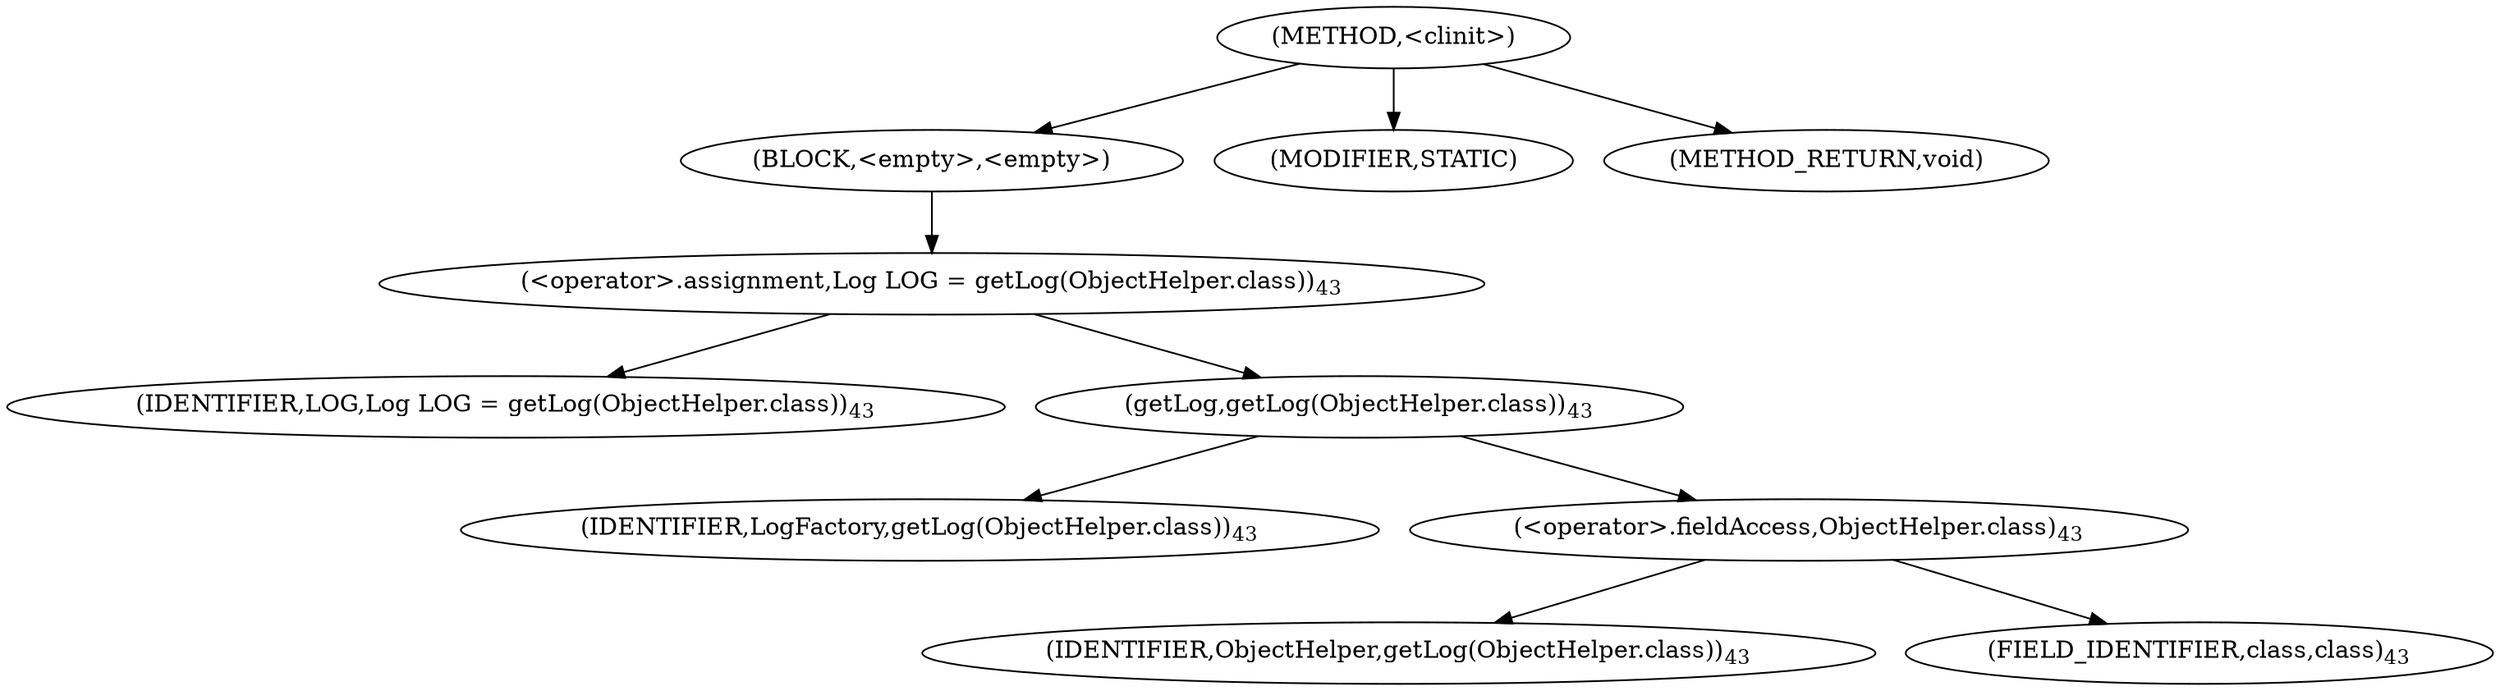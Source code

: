 digraph "&lt;clinit&gt;" {  
"1097" [label = <(METHOD,&lt;clinit&gt;)> ]
"1098" [label = <(BLOCK,&lt;empty&gt;,&lt;empty&gt;)> ]
"1099" [label = <(&lt;operator&gt;.assignment,Log LOG = getLog(ObjectHelper.class))<SUB>43</SUB>> ]
"1100" [label = <(IDENTIFIER,LOG,Log LOG = getLog(ObjectHelper.class))<SUB>43</SUB>> ]
"1101" [label = <(getLog,getLog(ObjectHelper.class))<SUB>43</SUB>> ]
"1102" [label = <(IDENTIFIER,LogFactory,getLog(ObjectHelper.class))<SUB>43</SUB>> ]
"1103" [label = <(&lt;operator&gt;.fieldAccess,ObjectHelper.class)<SUB>43</SUB>> ]
"1104" [label = <(IDENTIFIER,ObjectHelper,getLog(ObjectHelper.class))<SUB>43</SUB>> ]
"1105" [label = <(FIELD_IDENTIFIER,class,class)<SUB>43</SUB>> ]
"1106" [label = <(MODIFIER,STATIC)> ]
"1107" [label = <(METHOD_RETURN,void)> ]
  "1097" -> "1098" 
  "1097" -> "1106" 
  "1097" -> "1107" 
  "1098" -> "1099" 
  "1099" -> "1100" 
  "1099" -> "1101" 
  "1101" -> "1102" 
  "1101" -> "1103" 
  "1103" -> "1104" 
  "1103" -> "1105" 
}
